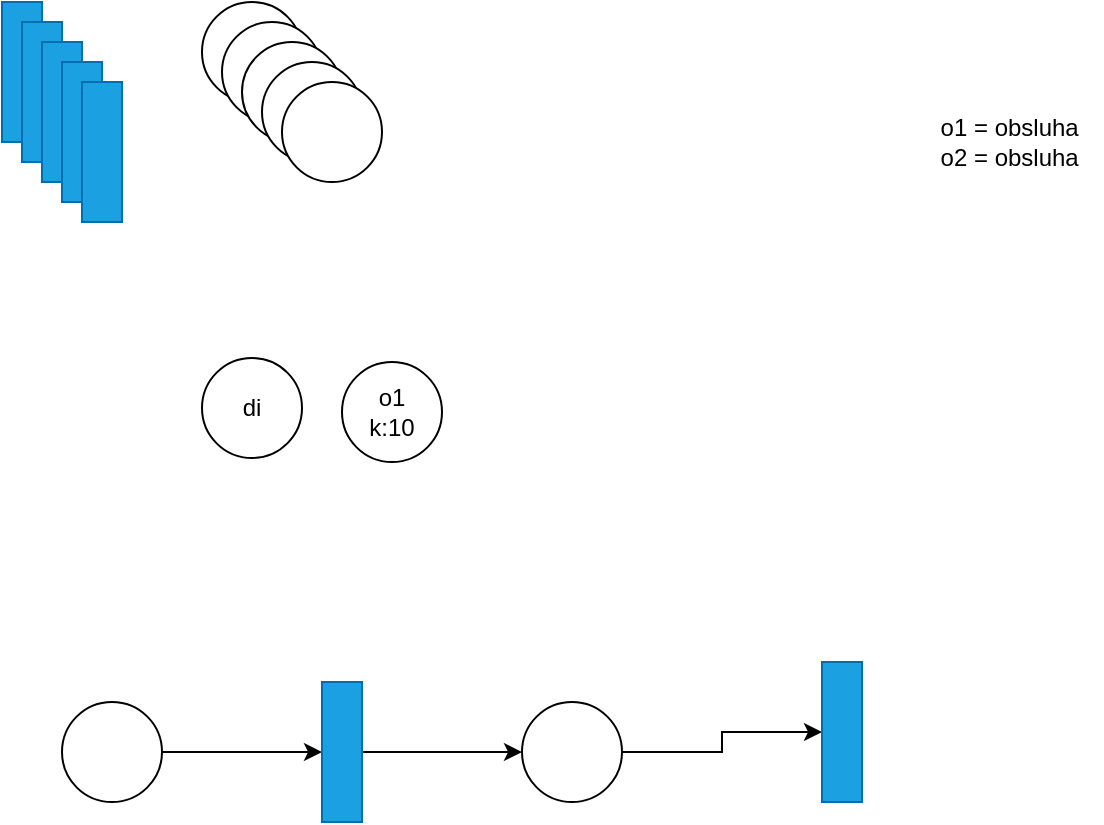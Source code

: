 <mxfile version="15.5.4" type="embed"><diagram id="23iRSUPoRavnBvh4doch" name="Page-1"><mxGraphModel dx="880" dy="1120" grid="1" gridSize="10" guides="1" tooltips="1" connect="1" arrows="1" fold="1" page="1" pageScale="1" pageWidth="827" pageHeight="1169" math="0" shadow="0"><root><mxCell id="0"/><mxCell id="1" parent="0"/><mxCell id="2" style="edgeStyle=orthogonalEdgeStyle;rounded=0;orthogonalLoop=1;jettySize=auto;html=1;" parent="1" source="3" target="5" edge="1"><mxGeometry relative="1" as="geometry"/></mxCell><mxCell id="3" value="" style="ellipse;whiteSpace=wrap;html=1;aspect=fixed;" parent="1" vertex="1"><mxGeometry x="100" y="370" width="50" height="50" as="geometry"/></mxCell><mxCell id="4" style="edgeStyle=orthogonalEdgeStyle;rounded=0;orthogonalLoop=1;jettySize=auto;html=1;" parent="1" source="5" target="7" edge="1"><mxGeometry relative="1" as="geometry"/></mxCell><mxCell id="5" value="" style="rounded=0;whiteSpace=wrap;html=1;fillColor=#1ba1e2;fontColor=#ffffff;strokeColor=#006EAF;" parent="1" vertex="1"><mxGeometry x="230" y="360" width="20" height="70" as="geometry"/></mxCell><mxCell id="6" style="edgeStyle=orthogonalEdgeStyle;rounded=0;orthogonalLoop=1;jettySize=auto;html=1;" parent="1" source="7" target="22" edge="1"><mxGeometry relative="1" as="geometry"><mxPoint x="460" y="390" as="targetPoint"/></mxGeometry></mxCell><mxCell id="7" value="" style="ellipse;whiteSpace=wrap;html=1;aspect=fixed;" parent="1" vertex="1"><mxGeometry x="330" y="370" width="50" height="50" as="geometry"/></mxCell><mxCell id="19" value="o1&lt;br&gt;k:10" style="ellipse;whiteSpace=wrap;html=1;aspect=fixed;align=center;" parent="1" vertex="1"><mxGeometry x="240" y="200" width="50" height="50" as="geometry"/></mxCell><mxCell id="20" value="di" style="ellipse;whiteSpace=wrap;html=1;aspect=fixed;" parent="1" vertex="1"><mxGeometry x="170" y="198" width="50" height="50" as="geometry"/></mxCell><mxCell id="21" value="&lt;div style=&quot;text-align: left&quot;&gt;&lt;span&gt;o1 = obsluha&amp;nbsp;&lt;/span&gt;&lt;/div&gt;&lt;div style=&quot;text-align: left&quot;&gt;&lt;span&gt;o2 = obsluha&lt;/span&gt;&lt;/div&gt;" style="text;html=1;align=center;verticalAlign=middle;resizable=0;points=[];autosize=1;strokeColor=none;fillColor=none;" vertex="1" parent="1"><mxGeometry x="530" y="75" width="90" height="30" as="geometry"/></mxCell><mxCell id="22" value="" style="rounded=0;whiteSpace=wrap;html=1;fillColor=#1ba1e2;fontColor=#ffffff;strokeColor=#006EAF;" vertex="1" parent="1"><mxGeometry x="480" y="350" width="20" height="70" as="geometry"/></mxCell><mxCell id="23" value="" style="rounded=0;whiteSpace=wrap;html=1;fillColor=#1ba1e2;fontColor=#ffffff;strokeColor=#006EAF;" vertex="1" parent="1"><mxGeometry x="70" y="20" width="20" height="70" as="geometry"/></mxCell><mxCell id="24" value="" style="rounded=0;whiteSpace=wrap;html=1;fillColor=#1ba1e2;fontColor=#ffffff;strokeColor=#006EAF;" vertex="1" parent="1"><mxGeometry x="80" y="30" width="20" height="70" as="geometry"/></mxCell><mxCell id="25" value="" style="rounded=0;whiteSpace=wrap;html=1;fillColor=#1ba1e2;fontColor=#ffffff;strokeColor=#006EAF;" vertex="1" parent="1"><mxGeometry x="90" y="40" width="20" height="70" as="geometry"/></mxCell><mxCell id="26" value="" style="rounded=0;whiteSpace=wrap;html=1;fillColor=#1ba1e2;fontColor=#ffffff;strokeColor=#006EAF;" vertex="1" parent="1"><mxGeometry x="100" y="50" width="20" height="70" as="geometry"/></mxCell><mxCell id="27" value="" style="rounded=0;whiteSpace=wrap;html=1;fillColor=#1ba1e2;fontColor=#ffffff;strokeColor=#006EAF;" vertex="1" parent="1"><mxGeometry x="110" y="60" width="20" height="70" as="geometry"/></mxCell><mxCell id="28" value="" style="ellipse;whiteSpace=wrap;html=1;aspect=fixed;" vertex="1" parent="1"><mxGeometry x="170" y="20" width="50" height="50" as="geometry"/></mxCell><mxCell id="32" value="" style="ellipse;whiteSpace=wrap;html=1;aspect=fixed;" vertex="1" parent="1"><mxGeometry x="180" y="30" width="50" height="50" as="geometry"/></mxCell><mxCell id="33" value="" style="ellipse;whiteSpace=wrap;html=1;aspect=fixed;" vertex="1" parent="1"><mxGeometry x="190" y="40" width="50" height="50" as="geometry"/></mxCell><mxCell id="34" value="" style="ellipse;whiteSpace=wrap;html=1;aspect=fixed;" vertex="1" parent="1"><mxGeometry x="200" y="50" width="50" height="50" as="geometry"/></mxCell><mxCell id="35" value="" style="ellipse;whiteSpace=wrap;html=1;aspect=fixed;" vertex="1" parent="1"><mxGeometry x="210" y="60" width="50" height="50" as="geometry"/></mxCell></root></mxGraphModel></diagram></mxfile>
